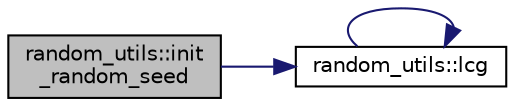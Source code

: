 digraph "random_utils::init_random_seed"
{
 // LATEX_PDF_SIZE
  edge [fontname="Helvetica",fontsize="10",labelfontname="Helvetica",labelfontsize="10"];
  node [fontname="Helvetica",fontsize="10",shape=record];
  rankdir="LR";
  Node1 [label="random_utils::init\l_random_seed",height=0.2,width=0.4,color="black", fillcolor="grey75", style="filled", fontcolor="black",tooltip=" "];
  Node1 -> Node2 [color="midnightblue",fontsize="10",style="solid",fontname="Helvetica"];
  Node2 [label="random_utils::lcg",height=0.2,width=0.4,color="black", fillcolor="white", style="filled",URL="$namespacerandom__utils.html#a2d0bc687888e41daa692f9b35047e5c8",tooltip=" "];
  Node2 -> Node2 [color="midnightblue",fontsize="10",style="solid",fontname="Helvetica"];
}
